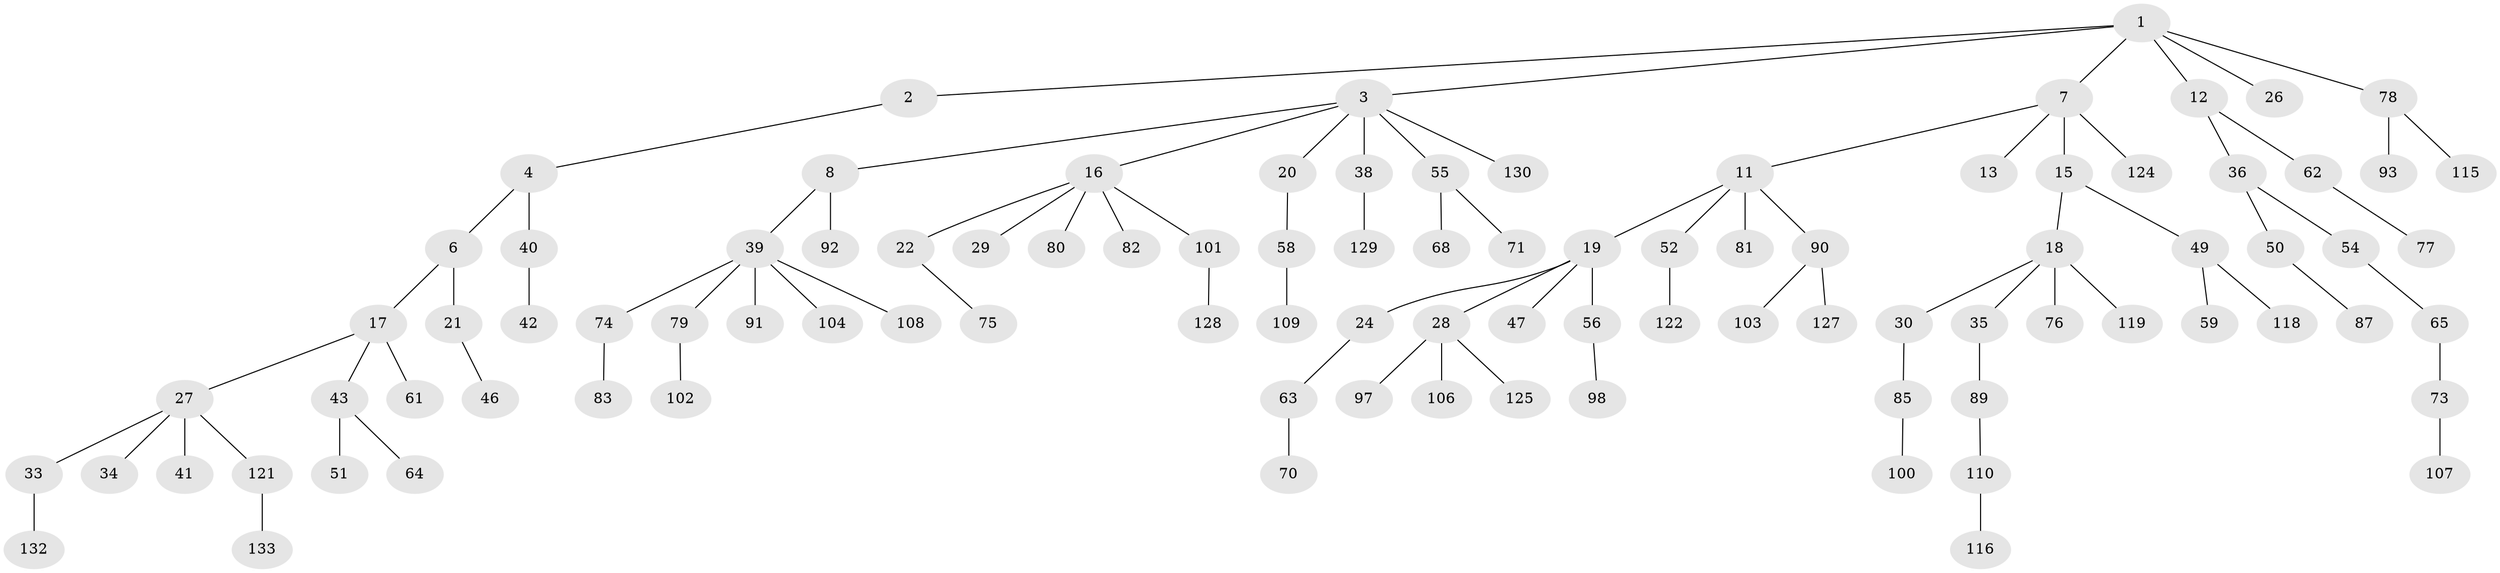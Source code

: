 // original degree distribution, {6: 0.014388489208633094, 2: 0.2805755395683453, 4: 0.08633093525179857, 5: 0.02877697841726619, 3: 0.12949640287769784, 1: 0.460431654676259}
// Generated by graph-tools (version 1.1) at 2025/11/02/27/25 16:11:27]
// undirected, 97 vertices, 96 edges
graph export_dot {
graph [start="1"]
  node [color=gray90,style=filled];
  1 [super="+25"];
  2;
  3 [super="+5"];
  4 [super="+126"];
  6 [super="+9"];
  7 [super="+10"];
  8 [super="+23"];
  11 [super="+14"];
  12 [super="+53"];
  13 [super="+32"];
  15;
  16 [super="+67"];
  17 [super="+37"];
  18 [super="+69"];
  19;
  20 [super="+48"];
  21;
  22 [super="+31"];
  24 [super="+60"];
  26 [super="+114"];
  27 [super="+113"];
  28 [super="+66"];
  29;
  30 [super="+138"];
  33 [super="+105"];
  34;
  35 [super="+88"];
  36 [super="+131"];
  38;
  39 [super="+45"];
  40 [super="+44"];
  41;
  42;
  43 [super="+112"];
  46;
  47;
  49 [super="+57"];
  50;
  51;
  52 [super="+86"];
  54 [super="+72"];
  55 [super="+135"];
  56 [super="+84"];
  58 [super="+96"];
  59;
  61;
  62;
  63 [super="+139"];
  64 [super="+137"];
  65;
  68;
  70;
  71;
  73 [super="+136"];
  74;
  75 [super="+95"];
  76;
  77;
  78 [super="+120"];
  79;
  80;
  81 [super="+111"];
  82;
  83 [super="+99"];
  85;
  87;
  89 [super="+94"];
  90;
  91;
  92;
  93;
  97;
  98 [super="+117"];
  100;
  101;
  102;
  103;
  104;
  106;
  107;
  108;
  109;
  110;
  115;
  116;
  118;
  119;
  121;
  122 [super="+123"];
  124;
  125;
  127;
  128;
  129;
  130;
  132;
  133 [super="+134"];
  1 -- 2;
  1 -- 3;
  1 -- 7;
  1 -- 12;
  1 -- 26;
  1 -- 78;
  2 -- 4;
  3 -- 8;
  3 -- 16;
  3 -- 130;
  3 -- 20;
  3 -- 38;
  3 -- 55;
  4 -- 6;
  4 -- 40;
  6 -- 21;
  6 -- 17;
  7 -- 13;
  7 -- 124;
  7 -- 11;
  7 -- 15;
  8 -- 39;
  8 -- 92;
  11 -- 19;
  11 -- 52;
  11 -- 81;
  11 -- 90;
  12 -- 36;
  12 -- 62;
  15 -- 18;
  15 -- 49;
  16 -- 22;
  16 -- 29;
  16 -- 80;
  16 -- 82;
  16 -- 101;
  17 -- 27;
  17 -- 43;
  17 -- 61;
  18 -- 30;
  18 -- 35;
  18 -- 76;
  18 -- 119;
  19 -- 24;
  19 -- 28;
  19 -- 47;
  19 -- 56;
  20 -- 58;
  21 -- 46;
  22 -- 75;
  24 -- 63;
  27 -- 33;
  27 -- 34;
  27 -- 41;
  27 -- 121;
  28 -- 97;
  28 -- 106;
  28 -- 125;
  30 -- 85;
  33 -- 132;
  35 -- 89;
  36 -- 50;
  36 -- 54;
  38 -- 129;
  39 -- 74;
  39 -- 79;
  39 -- 91;
  39 -- 104;
  39 -- 108;
  40 -- 42;
  43 -- 51;
  43 -- 64;
  49 -- 118;
  49 -- 59;
  50 -- 87;
  52 -- 122;
  54 -- 65;
  55 -- 68;
  55 -- 71;
  56 -- 98;
  58 -- 109;
  62 -- 77;
  63 -- 70;
  65 -- 73;
  73 -- 107;
  74 -- 83;
  78 -- 93;
  78 -- 115;
  79 -- 102;
  85 -- 100;
  89 -- 110;
  90 -- 103;
  90 -- 127;
  101 -- 128;
  110 -- 116;
  121 -- 133;
}
